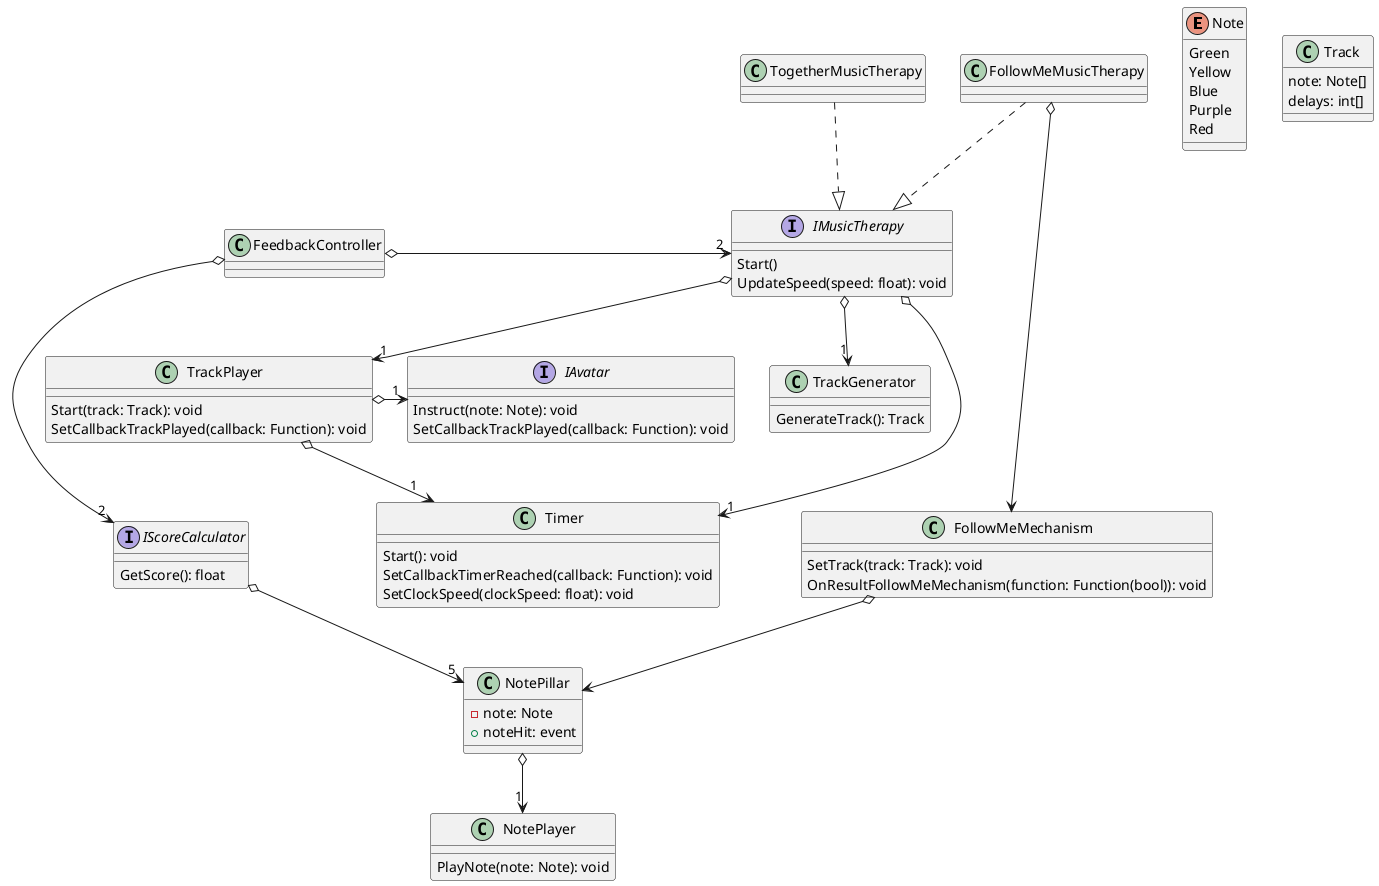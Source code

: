 @startuml WavyMusic

enum Note
{
    Green
    Yellow
    Blue
    Purple
    Red
}

interface IAvatar
{
    Instruct(note: Note): void
    SetCallbackTrackPlayed(callback: Function): void
}

interface IScoreCalculator
{
    GetScore(): float
}

class NotePlayer
{
    PlayNote(note: Note): void
}

class NotePillar
{
    -note: Note
    + noteHit: event
}

class FeedbackController
{

}

class TrackPlayer
{
    Start(track: Track): void
    SetCallbackTrackPlayed(callback: Function): void
}

interface IMusicTherapy
{
    Start()
    UpdateSpeed(speed: float): void
}

class TrackGenerator
{
    GenerateTrack(): Track
}

class Timer
{
    Start(): void
    SetCallbackTimerReached(callback: Function): void
    SetClockSpeed(clockSpeed: float): void
}

class Track
{
    note: Note[]
    delays: int[]
}


class FollowMeMusicTherapy
{

}

class FollowMeMechanism
{
    SetTrack(track: Track): void 
    OnResultFollowMeMechanism(function: Function(bool)): void
}

class TogetherMusicTherapy
{

}

FeedbackController o-> "2" IMusicTherapy
FeedbackController o---> "2" IScoreCalculator


IMusicTherapy o--> "1" TrackPlayer
IMusicTherapy o--> "1" Timer
IMusicTherapy o--> "1" TrackGenerator

TrackPlayer o-> "1" IAvatar
TrackPlayer o--> "1" Timer

NotePillar o--> "1" NotePlayer
IScoreCalculator o--> "5" NotePillar

FollowMeMusicTherapy ..|> IMusicTherapy
FollowMeMusicTherapy o--> FollowMeMechanism

FollowMeMechanism o--> NotePillar

TogetherMusicTherapy ..|> IMusicTherapy

@enduml